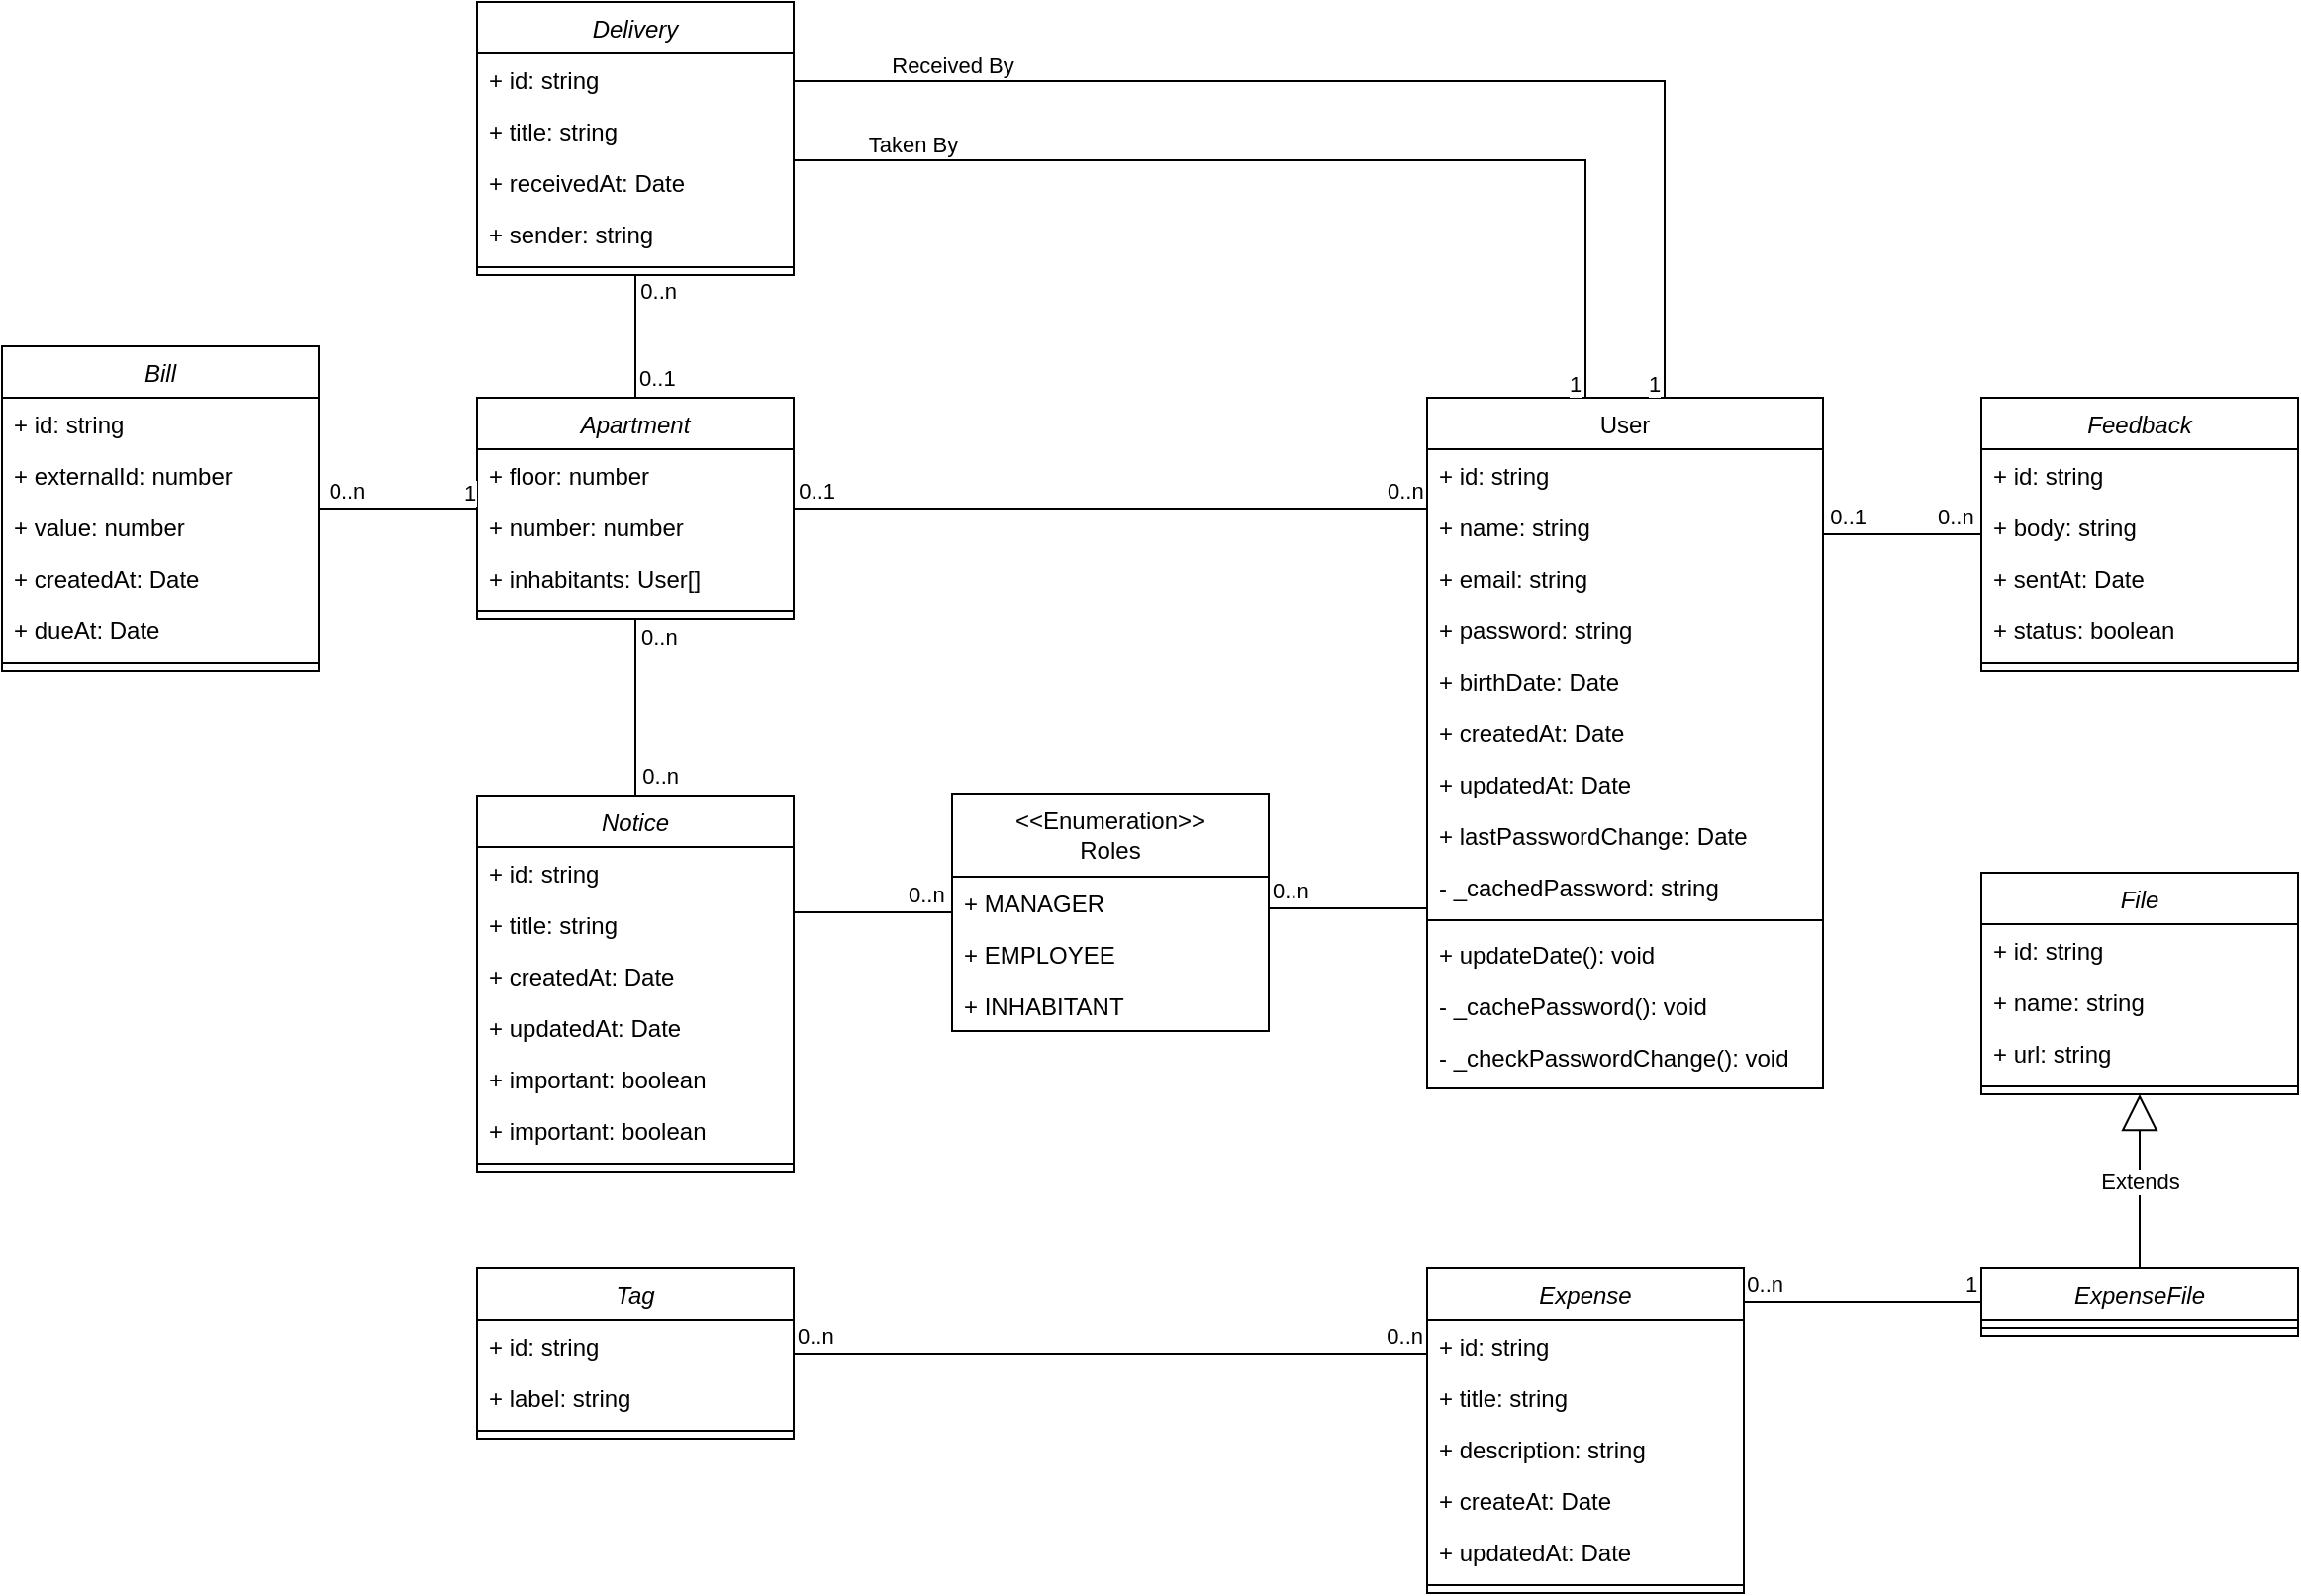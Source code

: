 <mxfile version="27.0.4">
  <diagram id="C5RBs43oDa-KdzZeNtuy" name="Page-1">
    <mxGraphModel dx="1727" dy="353" grid="1" gridSize="10" guides="1" tooltips="1" connect="1" arrows="1" fold="1" page="1" pageScale="1" pageWidth="1000" pageHeight="880" math="0" shadow="0">
      <root>
        <mxCell id="WIyWlLk6GJQsqaUBKTNV-0" />
        <mxCell id="WIyWlLk6GJQsqaUBKTNV-1" parent="WIyWlLk6GJQsqaUBKTNV-0" />
        <mxCell id="zkfFHV4jXpPFQw0GAbJ--0" value="Apartment" style="swimlane;fontStyle=2;align=center;verticalAlign=top;childLayout=stackLayout;horizontal=1;startSize=26;horizontalStack=0;resizeParent=1;resizeLast=0;collapsible=1;marginBottom=0;rounded=0;shadow=0;strokeWidth=1;" parent="WIyWlLk6GJQsqaUBKTNV-1" vertex="1">
          <mxGeometry x="40" y="240" width="160" height="112" as="geometry">
            <mxRectangle x="230" y="140" width="160" height="26" as="alternateBounds" />
          </mxGeometry>
        </mxCell>
        <mxCell id="zkfFHV4jXpPFQw0GAbJ--1" value="+ floor: number" style="text;align=left;verticalAlign=top;spacingLeft=4;spacingRight=4;overflow=hidden;rotatable=0;points=[[0,0.5],[1,0.5]];portConstraint=eastwest;" parent="zkfFHV4jXpPFQw0GAbJ--0" vertex="1">
          <mxGeometry y="26" width="160" height="26" as="geometry" />
        </mxCell>
        <mxCell id="zkfFHV4jXpPFQw0GAbJ--2" value="+ number: number" style="text;align=left;verticalAlign=top;spacingLeft=4;spacingRight=4;overflow=hidden;rotatable=0;points=[[0,0.5],[1,0.5]];portConstraint=eastwest;rounded=0;shadow=0;html=0;" parent="zkfFHV4jXpPFQw0GAbJ--0" vertex="1">
          <mxGeometry y="52" width="160" height="26" as="geometry" />
        </mxCell>
        <mxCell id="zkfFHV4jXpPFQw0GAbJ--3" value="+ inhabitants: User[]" style="text;align=left;verticalAlign=top;spacingLeft=4;spacingRight=4;overflow=hidden;rotatable=0;points=[[0,0.5],[1,0.5]];portConstraint=eastwest;rounded=0;shadow=0;html=0;" parent="zkfFHV4jXpPFQw0GAbJ--0" vertex="1">
          <mxGeometry y="78" width="160" height="26" as="geometry" />
        </mxCell>
        <mxCell id="zkfFHV4jXpPFQw0GAbJ--4" value="" style="line;html=1;strokeWidth=1;align=left;verticalAlign=middle;spacingTop=-1;spacingLeft=3;spacingRight=3;rotatable=0;labelPosition=right;points=[];portConstraint=eastwest;" parent="zkfFHV4jXpPFQw0GAbJ--0" vertex="1">
          <mxGeometry y="104" width="160" height="8" as="geometry" />
        </mxCell>
        <mxCell id="zkfFHV4jXpPFQw0GAbJ--17" value="User" style="swimlane;fontStyle=0;align=center;verticalAlign=top;childLayout=stackLayout;horizontal=1;startSize=26;horizontalStack=0;resizeParent=1;resizeLast=0;collapsible=1;marginBottom=0;rounded=0;shadow=0;strokeWidth=1;" parent="WIyWlLk6GJQsqaUBKTNV-1" vertex="1">
          <mxGeometry x="520.0" y="240" width="200" height="349" as="geometry">
            <mxRectangle x="550" y="140" width="160" height="26" as="alternateBounds" />
          </mxGeometry>
        </mxCell>
        <mxCell id="zkfFHV4jXpPFQw0GAbJ--18" value="+ id: string" style="text;align=left;verticalAlign=top;spacingLeft=4;spacingRight=4;overflow=hidden;rotatable=0;points=[[0,0.5],[1,0.5]];portConstraint=eastwest;" parent="zkfFHV4jXpPFQw0GAbJ--17" vertex="1">
          <mxGeometry y="26" width="200" height="26" as="geometry" />
        </mxCell>
        <mxCell id="zkfFHV4jXpPFQw0GAbJ--19" value="+ name: string" style="text;align=left;verticalAlign=top;spacingLeft=4;spacingRight=4;overflow=hidden;rotatable=0;points=[[0,0.5],[1,0.5]];portConstraint=eastwest;rounded=0;shadow=0;html=0;" parent="zkfFHV4jXpPFQw0GAbJ--17" vertex="1">
          <mxGeometry y="52" width="200" height="26" as="geometry" />
        </mxCell>
        <mxCell id="zkfFHV4jXpPFQw0GAbJ--20" value="+ email: string" style="text;align=left;verticalAlign=top;spacingLeft=4;spacingRight=4;overflow=hidden;rotatable=0;points=[[0,0.5],[1,0.5]];portConstraint=eastwest;rounded=0;shadow=0;html=0;" parent="zkfFHV4jXpPFQw0GAbJ--17" vertex="1">
          <mxGeometry y="78" width="200" height="26" as="geometry" />
        </mxCell>
        <mxCell id="zkfFHV4jXpPFQw0GAbJ--21" value="+ password: string" style="text;align=left;verticalAlign=top;spacingLeft=4;spacingRight=4;overflow=hidden;rotatable=0;points=[[0,0.5],[1,0.5]];portConstraint=eastwest;rounded=0;shadow=0;html=0;" parent="zkfFHV4jXpPFQw0GAbJ--17" vertex="1">
          <mxGeometry y="104" width="200" height="26" as="geometry" />
        </mxCell>
        <mxCell id="zkfFHV4jXpPFQw0GAbJ--22" value="+ birthDate: Date" style="text;align=left;verticalAlign=top;spacingLeft=4;spacingRight=4;overflow=hidden;rotatable=0;points=[[0,0.5],[1,0.5]];portConstraint=eastwest;rounded=0;shadow=0;html=0;" parent="zkfFHV4jXpPFQw0GAbJ--17" vertex="1">
          <mxGeometry y="130" width="200" height="26" as="geometry" />
        </mxCell>
        <mxCell id="NhLaSHW-yLQ5-v5iKm1i-5" value="+ createdAt: Date" style="text;align=left;verticalAlign=top;spacingLeft=4;spacingRight=4;overflow=hidden;rotatable=0;points=[[0,0.5],[1,0.5]];portConstraint=eastwest;" parent="zkfFHV4jXpPFQw0GAbJ--17" vertex="1">
          <mxGeometry y="156" width="200" height="26" as="geometry" />
        </mxCell>
        <mxCell id="NhLaSHW-yLQ5-v5iKm1i-6" value="+ updatedAt: Date" style="text;align=left;verticalAlign=top;spacingLeft=4;spacingRight=4;overflow=hidden;rotatable=0;points=[[0,0.5],[1,0.5]];portConstraint=eastwest;" parent="zkfFHV4jXpPFQw0GAbJ--17" vertex="1">
          <mxGeometry y="182" width="200" height="26" as="geometry" />
        </mxCell>
        <mxCell id="NhLaSHW-yLQ5-v5iKm1i-7" value="+ lastPasswordChange: Date" style="text;align=left;verticalAlign=top;spacingLeft=4;spacingRight=4;overflow=hidden;rotatable=0;points=[[0,0.5],[1,0.5]];portConstraint=eastwest;" parent="zkfFHV4jXpPFQw0GAbJ--17" vertex="1">
          <mxGeometry y="208" width="200" height="26" as="geometry" />
        </mxCell>
        <mxCell id="NhLaSHW-yLQ5-v5iKm1i-9" value="- _cachedPassword: string" style="text;align=left;verticalAlign=top;spacingLeft=4;spacingRight=4;overflow=hidden;rotatable=0;points=[[0,0.5],[1,0.5]];portConstraint=eastwest;" parent="zkfFHV4jXpPFQw0GAbJ--17" vertex="1">
          <mxGeometry y="234" width="200" height="26" as="geometry" />
        </mxCell>
        <mxCell id="zkfFHV4jXpPFQw0GAbJ--23" value="" style="line;html=1;strokeWidth=1;align=left;verticalAlign=middle;spacingTop=-1;spacingLeft=3;spacingRight=3;rotatable=0;labelPosition=right;points=[];portConstraint=eastwest;" parent="zkfFHV4jXpPFQw0GAbJ--17" vertex="1">
          <mxGeometry y="260" width="200" height="8" as="geometry" />
        </mxCell>
        <mxCell id="NhLaSHW-yLQ5-v5iKm1i-8" value="+ updateDate(): void" style="text;align=left;verticalAlign=top;spacingLeft=4;spacingRight=4;overflow=hidden;rotatable=0;points=[[0,0.5],[1,0.5]];portConstraint=eastwest;" parent="zkfFHV4jXpPFQw0GAbJ--17" vertex="1">
          <mxGeometry y="268" width="200" height="26" as="geometry" />
        </mxCell>
        <mxCell id="NhLaSHW-yLQ5-v5iKm1i-10" value="- _cachePassword(): void" style="text;align=left;verticalAlign=top;spacingLeft=4;spacingRight=4;overflow=hidden;rotatable=0;points=[[0,0.5],[1,0.5]];portConstraint=eastwest;" parent="zkfFHV4jXpPFQw0GAbJ--17" vertex="1">
          <mxGeometry y="294" width="200" height="26" as="geometry" />
        </mxCell>
        <mxCell id="NhLaSHW-yLQ5-v5iKm1i-11" value="- _checkPasswordChange(): void" style="text;align=left;verticalAlign=top;spacingLeft=4;spacingRight=4;overflow=hidden;rotatable=0;points=[[0,0.5],[1,0.5]];portConstraint=eastwest;" parent="zkfFHV4jXpPFQw0GAbJ--17" vertex="1">
          <mxGeometry y="320" width="200" height="26" as="geometry" />
        </mxCell>
        <mxCell id="NhLaSHW-yLQ5-v5iKm1i-2" value="" style="endArrow=none;html=1;endSize=12;startArrow=none;startSize=14;startFill=0;edgeStyle=orthogonalEdgeStyle;rounded=0;" parent="WIyWlLk6GJQsqaUBKTNV-1" source="zkfFHV4jXpPFQw0GAbJ--0" target="zkfFHV4jXpPFQw0GAbJ--17" edge="1">
          <mxGeometry relative="1" as="geometry">
            <mxPoint x="360" y="550" as="sourcePoint" />
            <mxPoint x="520" y="550" as="targetPoint" />
            <Array as="points">
              <mxPoint x="260" y="296" />
              <mxPoint x="260" y="296" />
            </Array>
          </mxGeometry>
        </mxCell>
        <mxCell id="NhLaSHW-yLQ5-v5iKm1i-3" value="0..n" style="edgeLabel;resizable=0;html=1;align=left;verticalAlign=top;" parent="NhLaSHW-yLQ5-v5iKm1i-2" connectable="0" vertex="1">
          <mxGeometry x="-1" relative="1" as="geometry">
            <mxPoint x="298" y="-22" as="offset" />
          </mxGeometry>
        </mxCell>
        <mxCell id="NhLaSHW-yLQ5-v5iKm1i-4" value="0..1" style="edgeLabel;resizable=0;html=1;align=right;verticalAlign=top;" parent="NhLaSHW-yLQ5-v5iKm1i-2" connectable="0" vertex="1">
          <mxGeometry x="1" relative="1" as="geometry">
            <mxPoint x="-299" y="-22" as="offset" />
          </mxGeometry>
        </mxCell>
        <mxCell id="NhLaSHW-yLQ5-v5iKm1i-12" value="Expense" style="swimlane;fontStyle=2;align=center;verticalAlign=top;childLayout=stackLayout;horizontal=1;startSize=26;horizontalStack=0;resizeParent=1;resizeLast=0;collapsible=1;marginBottom=0;rounded=0;shadow=0;strokeWidth=1;" parent="WIyWlLk6GJQsqaUBKTNV-1" vertex="1">
          <mxGeometry x="520" y="680" width="160" height="164" as="geometry">
            <mxRectangle x="230" y="140" width="160" height="26" as="alternateBounds" />
          </mxGeometry>
        </mxCell>
        <mxCell id="NhLaSHW-yLQ5-v5iKm1i-13" value="+ id: string" style="text;align=left;verticalAlign=top;spacingLeft=4;spacingRight=4;overflow=hidden;rotatable=0;points=[[0,0.5],[1,0.5]];portConstraint=eastwest;" parent="NhLaSHW-yLQ5-v5iKm1i-12" vertex="1">
          <mxGeometry y="26" width="160" height="26" as="geometry" />
        </mxCell>
        <mxCell id="NhLaSHW-yLQ5-v5iKm1i-14" value="+ title: string" style="text;align=left;verticalAlign=top;spacingLeft=4;spacingRight=4;overflow=hidden;rotatable=0;points=[[0,0.5],[1,0.5]];portConstraint=eastwest;rounded=0;shadow=0;html=0;" parent="NhLaSHW-yLQ5-v5iKm1i-12" vertex="1">
          <mxGeometry y="52" width="160" height="26" as="geometry" />
        </mxCell>
        <mxCell id="NhLaSHW-yLQ5-v5iKm1i-15" value="+ description: string" style="text;align=left;verticalAlign=top;spacingLeft=4;spacingRight=4;overflow=hidden;rotatable=0;points=[[0,0.5],[1,0.5]];portConstraint=eastwest;rounded=0;shadow=0;html=0;" parent="NhLaSHW-yLQ5-v5iKm1i-12" vertex="1">
          <mxGeometry y="78" width="160" height="26" as="geometry" />
        </mxCell>
        <mxCell id="NhLaSHW-yLQ5-v5iKm1i-26" value="+ createAt: Date" style="text;align=left;verticalAlign=top;spacingLeft=4;spacingRight=4;overflow=hidden;rotatable=0;points=[[0,0.5],[1,0.5]];portConstraint=eastwest;rounded=0;shadow=0;html=0;" parent="NhLaSHW-yLQ5-v5iKm1i-12" vertex="1">
          <mxGeometry y="104" width="160" height="26" as="geometry" />
        </mxCell>
        <mxCell id="NhLaSHW-yLQ5-v5iKm1i-27" value="+ updatedAt: Date" style="text;align=left;verticalAlign=top;spacingLeft=4;spacingRight=4;overflow=hidden;rotatable=0;points=[[0,0.5],[1,0.5]];portConstraint=eastwest;rounded=0;shadow=0;html=0;" parent="NhLaSHW-yLQ5-v5iKm1i-12" vertex="1">
          <mxGeometry y="130" width="160" height="26" as="geometry" />
        </mxCell>
        <mxCell id="NhLaSHW-yLQ5-v5iKm1i-16" value="" style="line;html=1;strokeWidth=1;align=left;verticalAlign=middle;spacingTop=-1;spacingLeft=3;spacingRight=3;rotatable=0;labelPosition=right;points=[];portConstraint=eastwest;" parent="NhLaSHW-yLQ5-v5iKm1i-12" vertex="1">
          <mxGeometry y="156" width="160" height="8" as="geometry" />
        </mxCell>
        <mxCell id="NhLaSHW-yLQ5-v5iKm1i-18" value="Tag" style="swimlane;fontStyle=2;align=center;verticalAlign=top;childLayout=stackLayout;horizontal=1;startSize=26;horizontalStack=0;resizeParent=1;resizeLast=0;collapsible=1;marginBottom=0;rounded=0;shadow=0;strokeWidth=1;" parent="WIyWlLk6GJQsqaUBKTNV-1" vertex="1">
          <mxGeometry x="40" y="680" width="160" height="86" as="geometry">
            <mxRectangle x="230" y="140" width="160" height="26" as="alternateBounds" />
          </mxGeometry>
        </mxCell>
        <mxCell id="NhLaSHW-yLQ5-v5iKm1i-19" value="+ id: string" style="text;align=left;verticalAlign=top;spacingLeft=4;spacingRight=4;overflow=hidden;rotatable=0;points=[[0,0.5],[1,0.5]];portConstraint=eastwest;" parent="NhLaSHW-yLQ5-v5iKm1i-18" vertex="1">
          <mxGeometry y="26" width="160" height="26" as="geometry" />
        </mxCell>
        <mxCell id="NhLaSHW-yLQ5-v5iKm1i-20" value="+ label: string" style="text;align=left;verticalAlign=top;spacingLeft=4;spacingRight=4;overflow=hidden;rotatable=0;points=[[0,0.5],[1,0.5]];portConstraint=eastwest;rounded=0;shadow=0;html=0;" parent="NhLaSHW-yLQ5-v5iKm1i-18" vertex="1">
          <mxGeometry y="52" width="160" height="26" as="geometry" />
        </mxCell>
        <mxCell id="NhLaSHW-yLQ5-v5iKm1i-22" value="" style="line;html=1;strokeWidth=1;align=left;verticalAlign=middle;spacingTop=-1;spacingLeft=3;spacingRight=3;rotatable=0;labelPosition=right;points=[];portConstraint=eastwest;" parent="NhLaSHW-yLQ5-v5iKm1i-18" vertex="1">
          <mxGeometry y="78" width="160" height="8" as="geometry" />
        </mxCell>
        <mxCell id="NhLaSHW-yLQ5-v5iKm1i-23" value="" style="endArrow=none;html=1;endSize=12;startArrow=none;startSize=14;startFill=0;edgeStyle=orthogonalEdgeStyle;rounded=0;" parent="WIyWlLk6GJQsqaUBKTNV-1" source="NhLaSHW-yLQ5-v5iKm1i-18" target="NhLaSHW-yLQ5-v5iKm1i-12" edge="1">
          <mxGeometry relative="1" as="geometry">
            <mxPoint x="230" y="750" as="sourcePoint" />
            <mxPoint x="350" y="789" as="targetPoint" />
            <Array as="points">
              <mxPoint x="260" y="723" />
              <mxPoint x="260" y="723" />
            </Array>
          </mxGeometry>
        </mxCell>
        <mxCell id="NhLaSHW-yLQ5-v5iKm1i-24" value="0..n" style="edgeLabel;resizable=0;html=1;align=left;verticalAlign=top;" parent="NhLaSHW-yLQ5-v5iKm1i-23" connectable="0" vertex="1">
          <mxGeometry x="-1" relative="1" as="geometry">
            <mxPoint y="-22" as="offset" />
          </mxGeometry>
        </mxCell>
        <mxCell id="NhLaSHW-yLQ5-v5iKm1i-25" value="0..n" style="edgeLabel;resizable=0;html=1;align=right;verticalAlign=top;" parent="NhLaSHW-yLQ5-v5iKm1i-23" connectable="0" vertex="1">
          <mxGeometry x="1" relative="1" as="geometry">
            <mxPoint x="-2" y="-22" as="offset" />
          </mxGeometry>
        </mxCell>
        <mxCell id="NhLaSHW-yLQ5-v5iKm1i-28" value="ExpenseFile" style="swimlane;fontStyle=2;align=center;verticalAlign=top;childLayout=stackLayout;horizontal=1;startSize=26;horizontalStack=0;resizeParent=1;resizeLast=0;collapsible=1;marginBottom=0;rounded=0;shadow=0;strokeWidth=1;" parent="WIyWlLk6GJQsqaUBKTNV-1" vertex="1">
          <mxGeometry x="800.0" y="680" width="160" height="34" as="geometry">
            <mxRectangle x="230" y="140" width="160" height="26" as="alternateBounds" />
          </mxGeometry>
        </mxCell>
        <mxCell id="NhLaSHW-yLQ5-v5iKm1i-34" value="" style="line;html=1;strokeWidth=1;align=left;verticalAlign=middle;spacingTop=-1;spacingLeft=3;spacingRight=3;rotatable=0;labelPosition=right;points=[];portConstraint=eastwest;" parent="NhLaSHW-yLQ5-v5iKm1i-28" vertex="1">
          <mxGeometry y="26" width="160" height="8" as="geometry" />
        </mxCell>
        <mxCell id="NhLaSHW-yLQ5-v5iKm1i-35" value="File" style="swimlane;fontStyle=2;align=center;verticalAlign=top;childLayout=stackLayout;horizontal=1;startSize=26;horizontalStack=0;resizeParent=1;resizeLast=0;collapsible=1;marginBottom=0;rounded=0;shadow=0;strokeWidth=1;" parent="WIyWlLk6GJQsqaUBKTNV-1" vertex="1">
          <mxGeometry x="800" y="480" width="160" height="112" as="geometry">
            <mxRectangle x="230" y="140" width="160" height="26" as="alternateBounds" />
          </mxGeometry>
        </mxCell>
        <mxCell id="NhLaSHW-yLQ5-v5iKm1i-37" value="+ id: string&#xa;" style="text;align=left;verticalAlign=top;spacingLeft=4;spacingRight=4;overflow=hidden;rotatable=0;points=[[0,0.5],[1,0.5]];portConstraint=eastwest;rounded=0;shadow=0;html=0;" parent="NhLaSHW-yLQ5-v5iKm1i-35" vertex="1">
          <mxGeometry y="26" width="160" height="26" as="geometry" />
        </mxCell>
        <mxCell id="NhLaSHW-yLQ5-v5iKm1i-38" value="+ name: string" style="text;align=left;verticalAlign=top;spacingLeft=4;spacingRight=4;overflow=hidden;rotatable=0;points=[[0,0.5],[1,0.5]];portConstraint=eastwest;rounded=0;shadow=0;html=0;" parent="NhLaSHW-yLQ5-v5iKm1i-35" vertex="1">
          <mxGeometry y="52" width="160" height="26" as="geometry" />
        </mxCell>
        <mxCell id="NhLaSHW-yLQ5-v5iKm1i-39" value="+ url: string" style="text;align=left;verticalAlign=top;spacingLeft=4;spacingRight=4;overflow=hidden;rotatable=0;points=[[0,0.5],[1,0.5]];portConstraint=eastwest;rounded=0;shadow=0;html=0;" parent="NhLaSHW-yLQ5-v5iKm1i-35" vertex="1">
          <mxGeometry y="78" width="160" height="26" as="geometry" />
        </mxCell>
        <mxCell id="NhLaSHW-yLQ5-v5iKm1i-36" value="" style="line;html=1;strokeWidth=1;align=left;verticalAlign=middle;spacingTop=-1;spacingLeft=3;spacingRight=3;rotatable=0;labelPosition=right;points=[];portConstraint=eastwest;" parent="NhLaSHW-yLQ5-v5iKm1i-35" vertex="1">
          <mxGeometry y="104" width="160" height="8" as="geometry" />
        </mxCell>
        <mxCell id="NhLaSHW-yLQ5-v5iKm1i-45" value="Extends" style="endArrow=block;endSize=16;endFill=0;html=1;rounded=0;" parent="WIyWlLk6GJQsqaUBKTNV-1" source="NhLaSHW-yLQ5-v5iKm1i-28" target="NhLaSHW-yLQ5-v5iKm1i-35" edge="1">
          <mxGeometry width="160" relative="1" as="geometry">
            <mxPoint x="922.18" y="690.5" as="sourcePoint" />
            <mxPoint x="1002.18" y="703.5" as="targetPoint" />
          </mxGeometry>
        </mxCell>
        <mxCell id="NhLaSHW-yLQ5-v5iKm1i-46" value="" style="endArrow=none;html=1;endSize=12;startArrow=none;startSize=14;startFill=0;edgeStyle=orthogonalEdgeStyle;rounded=0;" parent="WIyWlLk6GJQsqaUBKTNV-1" source="NhLaSHW-yLQ5-v5iKm1i-12" target="NhLaSHW-yLQ5-v5iKm1i-28" edge="1">
          <mxGeometry relative="1" as="geometry">
            <mxPoint x="832.18" y="900" as="sourcePoint" />
            <mxPoint x="932.18" y="900" as="targetPoint" />
            <Array as="points">
              <mxPoint x="710" y="697" />
              <mxPoint x="710" y="697" />
            </Array>
          </mxGeometry>
        </mxCell>
        <mxCell id="NhLaSHW-yLQ5-v5iKm1i-47" value="1" style="edgeLabel;resizable=0;html=1;align=left;verticalAlign=top;" parent="NhLaSHW-yLQ5-v5iKm1i-46" connectable="0" vertex="1">
          <mxGeometry x="-1" relative="1" as="geometry">
            <mxPoint x="110" y="-22" as="offset" />
          </mxGeometry>
        </mxCell>
        <mxCell id="NhLaSHW-yLQ5-v5iKm1i-48" value="0..n" style="edgeLabel;resizable=0;html=1;align=right;verticalAlign=top;" parent="NhLaSHW-yLQ5-v5iKm1i-46" connectable="0" vertex="1">
          <mxGeometry x="1" relative="1" as="geometry">
            <mxPoint x="-100" y="-22" as="offset" />
          </mxGeometry>
        </mxCell>
        <mxCell id="NhLaSHW-yLQ5-v5iKm1i-50" value="Feedback" style="swimlane;fontStyle=2;align=center;verticalAlign=top;childLayout=stackLayout;horizontal=1;startSize=26;horizontalStack=0;resizeParent=1;resizeLast=0;collapsible=1;marginBottom=0;rounded=0;shadow=0;strokeWidth=1;" parent="WIyWlLk6GJQsqaUBKTNV-1" vertex="1">
          <mxGeometry x="800.0" y="240" width="160" height="138" as="geometry">
            <mxRectangle x="230" y="140" width="160" height="26" as="alternateBounds" />
          </mxGeometry>
        </mxCell>
        <mxCell id="NhLaSHW-yLQ5-v5iKm1i-51" value="+ id: string" style="text;align=left;verticalAlign=top;spacingLeft=4;spacingRight=4;overflow=hidden;rotatable=0;points=[[0,0.5],[1,0.5]];portConstraint=eastwest;" parent="NhLaSHW-yLQ5-v5iKm1i-50" vertex="1">
          <mxGeometry y="26" width="160" height="26" as="geometry" />
        </mxCell>
        <mxCell id="NhLaSHW-yLQ5-v5iKm1i-52" value="+ body: string" style="text;align=left;verticalAlign=top;spacingLeft=4;spacingRight=4;overflow=hidden;rotatable=0;points=[[0,0.5],[1,0.5]];portConstraint=eastwest;rounded=0;shadow=0;html=0;" parent="NhLaSHW-yLQ5-v5iKm1i-50" vertex="1">
          <mxGeometry y="52" width="160" height="26" as="geometry" />
        </mxCell>
        <mxCell id="NhLaSHW-yLQ5-v5iKm1i-53" value="+ sentAt: Date" style="text;align=left;verticalAlign=top;spacingLeft=4;spacingRight=4;overflow=hidden;rotatable=0;points=[[0,0.5],[1,0.5]];portConstraint=eastwest;rounded=0;shadow=0;html=0;" parent="NhLaSHW-yLQ5-v5iKm1i-50" vertex="1">
          <mxGeometry y="78" width="160" height="26" as="geometry" />
        </mxCell>
        <mxCell id="NhLaSHW-yLQ5-v5iKm1i-55" value="+ status: boolean" style="text;align=left;verticalAlign=top;spacingLeft=4;spacingRight=4;overflow=hidden;rotatable=0;points=[[0,0.5],[1,0.5]];portConstraint=eastwest;rounded=0;shadow=0;html=0;" parent="NhLaSHW-yLQ5-v5iKm1i-50" vertex="1">
          <mxGeometry y="104" width="160" height="26" as="geometry" />
        </mxCell>
        <mxCell id="NhLaSHW-yLQ5-v5iKm1i-54" value="" style="line;html=1;strokeWidth=1;align=left;verticalAlign=middle;spacingTop=-1;spacingLeft=3;spacingRight=3;rotatable=0;labelPosition=right;points=[];portConstraint=eastwest;" parent="NhLaSHW-yLQ5-v5iKm1i-50" vertex="1">
          <mxGeometry y="130" width="160" height="8" as="geometry" />
        </mxCell>
        <mxCell id="NhLaSHW-yLQ5-v5iKm1i-56" value="" style="endArrow=none;html=1;endSize=12;startArrow=none;startSize=14;startFill=0;edgeStyle=orthogonalEdgeStyle;rounded=0;" parent="WIyWlLk6GJQsqaUBKTNV-1" source="zkfFHV4jXpPFQw0GAbJ--17" target="NhLaSHW-yLQ5-v5iKm1i-50" edge="1">
          <mxGeometry relative="1" as="geometry">
            <mxPoint x="972.18" y="500" as="sourcePoint" />
            <mxPoint x="1092.18" y="500" as="targetPoint" />
            <Array as="points">
              <mxPoint x="732.18" y="309" />
              <mxPoint x="732.18" y="309" />
            </Array>
          </mxGeometry>
        </mxCell>
        <mxCell id="NhLaSHW-yLQ5-v5iKm1i-57" value="0..n" style="edgeLabel;resizable=0;html=1;align=left;verticalAlign=top;" parent="NhLaSHW-yLQ5-v5iKm1i-56" connectable="0" vertex="1">
          <mxGeometry x="-1" relative="1" as="geometry">
            <mxPoint x="56" y="-22" as="offset" />
          </mxGeometry>
        </mxCell>
        <mxCell id="NhLaSHW-yLQ5-v5iKm1i-58" value="0..1" style="edgeLabel;resizable=0;html=1;align=right;verticalAlign=top;" parent="NhLaSHW-yLQ5-v5iKm1i-56" connectable="0" vertex="1">
          <mxGeometry x="1" relative="1" as="geometry">
            <mxPoint x="-58" y="-22" as="offset" />
          </mxGeometry>
        </mxCell>
        <mxCell id="NhLaSHW-yLQ5-v5iKm1i-59" value="Notice" style="swimlane;fontStyle=2;align=center;verticalAlign=top;childLayout=stackLayout;horizontal=1;startSize=26;horizontalStack=0;resizeParent=1;resizeLast=0;collapsible=1;marginBottom=0;rounded=0;shadow=0;strokeWidth=1;" parent="WIyWlLk6GJQsqaUBKTNV-1" vertex="1">
          <mxGeometry x="40" y="441" width="160" height="190" as="geometry">
            <mxRectangle x="230" y="140" width="160" height="26" as="alternateBounds" />
          </mxGeometry>
        </mxCell>
        <mxCell id="NhLaSHW-yLQ5-v5iKm1i-60" value="+ id: string" style="text;align=left;verticalAlign=top;spacingLeft=4;spacingRight=4;overflow=hidden;rotatable=0;points=[[0,0.5],[1,0.5]];portConstraint=eastwest;rounded=0;shadow=0;html=0;" parent="NhLaSHW-yLQ5-v5iKm1i-59" vertex="1">
          <mxGeometry y="26" width="160" height="26" as="geometry" />
        </mxCell>
        <mxCell id="NhLaSHW-yLQ5-v5iKm1i-61" value="+ title: string" style="text;align=left;verticalAlign=top;spacingLeft=4;spacingRight=4;overflow=hidden;rotatable=0;points=[[0,0.5],[1,0.5]];portConstraint=eastwest;rounded=0;shadow=0;html=0;" parent="NhLaSHW-yLQ5-v5iKm1i-59" vertex="1">
          <mxGeometry y="52" width="160" height="26" as="geometry" />
        </mxCell>
        <mxCell id="NhLaSHW-yLQ5-v5iKm1i-62" value="+ createdAt: Date" style="text;align=left;verticalAlign=top;spacingLeft=4;spacingRight=4;overflow=hidden;rotatable=0;points=[[0,0.5],[1,0.5]];portConstraint=eastwest;rounded=0;shadow=0;html=0;" parent="NhLaSHW-yLQ5-v5iKm1i-59" vertex="1">
          <mxGeometry y="78" width="160" height="26" as="geometry" />
        </mxCell>
        <mxCell id="NhLaSHW-yLQ5-v5iKm1i-72" value="+ updatedAt: Date" style="text;align=left;verticalAlign=top;spacingLeft=4;spacingRight=4;overflow=hidden;rotatable=0;points=[[0,0.5],[1,0.5]];portConstraint=eastwest;rounded=0;shadow=0;html=0;" parent="NhLaSHW-yLQ5-v5iKm1i-59" vertex="1">
          <mxGeometry y="104" width="160" height="26" as="geometry" />
        </mxCell>
        <mxCell id="NhLaSHW-yLQ5-v5iKm1i-73" value="+ important: boolean" style="text;align=left;verticalAlign=top;spacingLeft=4;spacingRight=4;overflow=hidden;rotatable=0;points=[[0,0.5],[1,0.5]];portConstraint=eastwest;rounded=0;shadow=0;html=0;" parent="NhLaSHW-yLQ5-v5iKm1i-59" vertex="1">
          <mxGeometry y="130" width="160" height="26" as="geometry" />
        </mxCell>
        <mxCell id="NhLaSHW-yLQ5-v5iKm1i-84" value="+ important: boolean" style="text;align=left;verticalAlign=top;spacingLeft=4;spacingRight=4;overflow=hidden;rotatable=0;points=[[0,0.5],[1,0.5]];portConstraint=eastwest;rounded=0;shadow=0;html=0;" parent="NhLaSHW-yLQ5-v5iKm1i-59" vertex="1">
          <mxGeometry y="156" width="160" height="26" as="geometry" />
        </mxCell>
        <mxCell id="NhLaSHW-yLQ5-v5iKm1i-63" value="" style="line;html=1;strokeWidth=1;align=left;verticalAlign=middle;spacingTop=-1;spacingLeft=3;spacingRight=3;rotatable=0;labelPosition=right;points=[];portConstraint=eastwest;" parent="NhLaSHW-yLQ5-v5iKm1i-59" vertex="1">
          <mxGeometry y="182" width="160" height="8" as="geometry" />
        </mxCell>
        <mxCell id="NhLaSHW-yLQ5-v5iKm1i-74" value="" style="endArrow=none;html=1;endSize=12;startArrow=none;startSize=14;startFill=0;edgeStyle=orthogonalEdgeStyle;rounded=0;" parent="WIyWlLk6GJQsqaUBKTNV-1" source="zkfFHV4jXpPFQw0GAbJ--0" target="NhLaSHW-yLQ5-v5iKm1i-59" edge="1">
          <mxGeometry relative="1" as="geometry">
            <mxPoint x="140" y="410" as="sourcePoint" />
            <mxPoint x="220" y="541" as="targetPoint" />
          </mxGeometry>
        </mxCell>
        <mxCell id="NhLaSHW-yLQ5-v5iKm1i-75" value="0..n" style="edgeLabel;resizable=0;html=1;align=left;verticalAlign=top;" parent="NhLaSHW-yLQ5-v5iKm1i-74" connectable="0" vertex="1">
          <mxGeometry x="-1" relative="1" as="geometry">
            <mxPoint x="1" y="-4" as="offset" />
          </mxGeometry>
        </mxCell>
        <mxCell id="NhLaSHW-yLQ5-v5iKm1i-76" value="0..n" style="edgeLabel;resizable=0;html=1;align=right;verticalAlign=top;" parent="NhLaSHW-yLQ5-v5iKm1i-74" connectable="0" vertex="1">
          <mxGeometry x="1" relative="1" as="geometry">
            <mxPoint x="22" y="-23" as="offset" />
          </mxGeometry>
        </mxCell>
        <mxCell id="NhLaSHW-yLQ5-v5iKm1i-77" value="&amp;lt;&amp;lt;Enumeration&amp;gt;&amp;gt;&lt;div&gt;Roles&lt;/div&gt;" style="swimlane;fontStyle=0;childLayout=stackLayout;horizontal=1;startSize=42;fillColor=none;horizontalStack=0;resizeParent=1;resizeParentMax=0;resizeLast=0;collapsible=1;marginBottom=0;whiteSpace=wrap;html=1;" parent="WIyWlLk6GJQsqaUBKTNV-1" vertex="1">
          <mxGeometry x="280" y="440" width="160" height="120" as="geometry" />
        </mxCell>
        <mxCell id="NhLaSHW-yLQ5-v5iKm1i-78" value="+ MANAGER" style="text;strokeColor=none;fillColor=none;align=left;verticalAlign=top;spacingLeft=4;spacingRight=4;overflow=hidden;rotatable=0;points=[[0,0.5],[1,0.5]];portConstraint=eastwest;whiteSpace=wrap;html=1;" parent="NhLaSHW-yLQ5-v5iKm1i-77" vertex="1">
          <mxGeometry y="42" width="160" height="26" as="geometry" />
        </mxCell>
        <mxCell id="NhLaSHW-yLQ5-v5iKm1i-79" value="+ EMPLOYEE" style="text;strokeColor=none;fillColor=none;align=left;verticalAlign=top;spacingLeft=4;spacingRight=4;overflow=hidden;rotatable=0;points=[[0,0.5],[1,0.5]];portConstraint=eastwest;whiteSpace=wrap;html=1;" parent="NhLaSHW-yLQ5-v5iKm1i-77" vertex="1">
          <mxGeometry y="68" width="160" height="26" as="geometry" />
        </mxCell>
        <mxCell id="NhLaSHW-yLQ5-v5iKm1i-80" value="+ INHABITANT" style="text;strokeColor=none;fillColor=none;align=left;verticalAlign=top;spacingLeft=4;spacingRight=4;overflow=hidden;rotatable=0;points=[[0,0.5],[1,0.5]];portConstraint=eastwest;whiteSpace=wrap;html=1;" parent="NhLaSHW-yLQ5-v5iKm1i-77" vertex="1">
          <mxGeometry y="94" width="160" height="26" as="geometry" />
        </mxCell>
        <mxCell id="NhLaSHW-yLQ5-v5iKm1i-86" value="" style="endArrow=none;html=1;endSize=12;startArrow=none;startSize=14;startFill=0;edgeStyle=orthogonalEdgeStyle;rounded=0;" parent="WIyWlLk6GJQsqaUBKTNV-1" source="zkfFHV4jXpPFQw0GAbJ--17" target="NhLaSHW-yLQ5-v5iKm1i-77" edge="1">
          <mxGeometry relative="1" as="geometry">
            <mxPoint x="680" y="500" as="sourcePoint" />
            <mxPoint x="732" y="319" as="targetPoint" />
            <Array as="points">
              <mxPoint x="490" y="498" />
              <mxPoint x="490" y="498" />
            </Array>
          </mxGeometry>
        </mxCell>
        <mxCell id="NhLaSHW-yLQ5-v5iKm1i-87" value="0..n" style="edgeLabel;resizable=0;html=1;align=left;verticalAlign=top;" parent="NhLaSHW-yLQ5-v5iKm1i-86" connectable="0" vertex="1">
          <mxGeometry x="-1" relative="1" as="geometry">
            <mxPoint x="-80" y="-22" as="offset" />
          </mxGeometry>
        </mxCell>
        <mxCell id="NhLaSHW-yLQ5-v5iKm1i-89" value="" style="endArrow=none;html=1;endSize=12;startArrow=none;startSize=14;startFill=0;edgeStyle=orthogonalEdgeStyle;rounded=0;" parent="WIyWlLk6GJQsqaUBKTNV-1" source="NhLaSHW-yLQ5-v5iKm1i-77" target="NhLaSHW-yLQ5-v5iKm1i-59" edge="1">
          <mxGeometry relative="1" as="geometry">
            <mxPoint x="342" y="590" as="sourcePoint" />
            <mxPoint x="260" y="590" as="targetPoint" />
            <Array as="points">
              <mxPoint x="260" y="500" />
              <mxPoint x="260" y="500" />
            </Array>
          </mxGeometry>
        </mxCell>
        <mxCell id="NhLaSHW-yLQ5-v5iKm1i-90" value="0..n" style="edgeLabel;resizable=0;html=1;align=left;verticalAlign=top;" parent="NhLaSHW-yLQ5-v5iKm1i-89" connectable="0" vertex="1">
          <mxGeometry x="-1" relative="1" as="geometry">
            <mxPoint x="-24" y="-22" as="offset" />
          </mxGeometry>
        </mxCell>
        <mxCell id="NhLaSHW-yLQ5-v5iKm1i-93" value="Delivery" style="swimlane;fontStyle=2;align=center;verticalAlign=top;childLayout=stackLayout;horizontal=1;startSize=26;horizontalStack=0;resizeParent=1;resizeLast=0;collapsible=1;marginBottom=0;rounded=0;shadow=0;strokeWidth=1;" parent="WIyWlLk6GJQsqaUBKTNV-1" vertex="1">
          <mxGeometry x="40" y="40" width="160" height="138" as="geometry">
            <mxRectangle x="230" y="140" width="160" height="26" as="alternateBounds" />
          </mxGeometry>
        </mxCell>
        <mxCell id="NhLaSHW-yLQ5-v5iKm1i-98" value="+ id: string" style="text;align=left;verticalAlign=top;spacingLeft=4;spacingRight=4;overflow=hidden;rotatable=0;points=[[0,0.5],[1,0.5]];portConstraint=eastwest;" parent="NhLaSHW-yLQ5-v5iKm1i-93" vertex="1">
          <mxGeometry y="26" width="160" height="26" as="geometry" />
        </mxCell>
        <mxCell id="NhLaSHW-yLQ5-v5iKm1i-94" value="+ title: string" style="text;align=left;verticalAlign=top;spacingLeft=4;spacingRight=4;overflow=hidden;rotatable=0;points=[[0,0.5],[1,0.5]];portConstraint=eastwest;" parent="NhLaSHW-yLQ5-v5iKm1i-93" vertex="1">
          <mxGeometry y="52" width="160" height="26" as="geometry" />
        </mxCell>
        <mxCell id="NhLaSHW-yLQ5-v5iKm1i-95" value="+ receivedAt: Date" style="text;align=left;verticalAlign=top;spacingLeft=4;spacingRight=4;overflow=hidden;rotatable=0;points=[[0,0.5],[1,0.5]];portConstraint=eastwest;rounded=0;shadow=0;html=0;" parent="NhLaSHW-yLQ5-v5iKm1i-93" vertex="1">
          <mxGeometry y="78" width="160" height="26" as="geometry" />
        </mxCell>
        <mxCell id="NhLaSHW-yLQ5-v5iKm1i-112" value="+ sender: string" style="text;align=left;verticalAlign=top;spacingLeft=4;spacingRight=4;overflow=hidden;rotatable=0;points=[[0,0.5],[1,0.5]];portConstraint=eastwest;rounded=0;shadow=0;html=0;" parent="NhLaSHW-yLQ5-v5iKm1i-93" vertex="1">
          <mxGeometry y="104" width="160" height="26" as="geometry" />
        </mxCell>
        <mxCell id="NhLaSHW-yLQ5-v5iKm1i-97" value="" style="line;html=1;strokeWidth=1;align=left;verticalAlign=middle;spacingTop=-1;spacingLeft=3;spacingRight=3;rotatable=0;labelPosition=right;points=[];portConstraint=eastwest;" parent="NhLaSHW-yLQ5-v5iKm1i-93" vertex="1">
          <mxGeometry y="130" width="160" height="8" as="geometry" />
        </mxCell>
        <mxCell id="NhLaSHW-yLQ5-v5iKm1i-100" value="" style="endArrow=none;html=1;endSize=12;startArrow=none;startSize=14;startFill=0;edgeStyle=orthogonalEdgeStyle;rounded=0;" parent="WIyWlLk6GJQsqaUBKTNV-1" source="NhLaSHW-yLQ5-v5iKm1i-93" target="zkfFHV4jXpPFQw0GAbJ--0" edge="1">
          <mxGeometry relative="1" as="geometry">
            <mxPoint x="160" y="190" as="sourcePoint" />
            <mxPoint x="480" y="190" as="targetPoint" />
            <Array as="points" />
          </mxGeometry>
        </mxCell>
        <mxCell id="NhLaSHW-yLQ5-v5iKm1i-101" value="0..1" style="edgeLabel;resizable=0;html=1;align=left;verticalAlign=top;" parent="NhLaSHW-yLQ5-v5iKm1i-100" connectable="0" vertex="1">
          <mxGeometry x="-1" relative="1" as="geometry">
            <mxPoint y="39" as="offset" />
          </mxGeometry>
        </mxCell>
        <mxCell id="NhLaSHW-yLQ5-v5iKm1i-102" value="0..n" style="edgeLabel;resizable=0;html=1;align=right;verticalAlign=top;" parent="NhLaSHW-yLQ5-v5iKm1i-100" connectable="0" vertex="1">
          <mxGeometry x="1" relative="1" as="geometry">
            <mxPoint x="21" y="-67" as="offset" />
          </mxGeometry>
        </mxCell>
        <mxCell id="NhLaSHW-yLQ5-v5iKm1i-104" value="" style="endArrow=none;html=1;endSize=12;startArrow=none;startSize=14;startFill=0;edgeStyle=orthogonalEdgeStyle;rounded=0;" parent="WIyWlLk6GJQsqaUBKTNV-1" source="NhLaSHW-yLQ5-v5iKm1i-93" target="zkfFHV4jXpPFQw0GAbJ--17" edge="1">
          <mxGeometry relative="1" as="geometry">
            <mxPoint x="620" y="50" as="sourcePoint" />
            <mxPoint x="550" y="170" as="targetPoint" />
            <Array as="points">
              <mxPoint x="640" y="80" />
            </Array>
          </mxGeometry>
        </mxCell>
        <mxCell id="NhLaSHW-yLQ5-v5iKm1i-105" value="1" style="edgeLabel;resizable=0;html=1;align=left;verticalAlign=top;" parent="NhLaSHW-yLQ5-v5iKm1i-104" connectable="0" vertex="1">
          <mxGeometry x="-1" relative="1" as="geometry">
            <mxPoint x="430" y="140" as="offset" />
          </mxGeometry>
        </mxCell>
        <mxCell id="NhLaSHW-yLQ5-v5iKm1i-107" value="Received By" style="edgeLabel;html=1;align=center;verticalAlign=middle;resizable=0;points=[];" parent="NhLaSHW-yLQ5-v5iKm1i-104" vertex="1" connectable="0">
          <mxGeometry x="-0.221" y="1" relative="1" as="geometry">
            <mxPoint x="-154" y="-7" as="offset" />
          </mxGeometry>
        </mxCell>
        <mxCell id="NhLaSHW-yLQ5-v5iKm1i-108" value="" style="endArrow=none;html=1;endSize=12;startArrow=none;startSize=14;startFill=0;edgeStyle=orthogonalEdgeStyle;rounded=0;" parent="WIyWlLk6GJQsqaUBKTNV-1" source="NhLaSHW-yLQ5-v5iKm1i-93" target="zkfFHV4jXpPFQw0GAbJ--17" edge="1">
          <mxGeometry relative="1" as="geometry">
            <mxPoint x="210" y="80" as="sourcePoint" />
            <mxPoint x="630" y="250" as="targetPoint" />
            <Array as="points">
              <mxPoint x="600" y="120" />
            </Array>
          </mxGeometry>
        </mxCell>
        <mxCell id="NhLaSHW-yLQ5-v5iKm1i-109" value="1" style="edgeLabel;resizable=0;html=1;align=left;verticalAlign=top;" parent="NhLaSHW-yLQ5-v5iKm1i-108" connectable="0" vertex="1">
          <mxGeometry x="-1" relative="1" as="geometry">
            <mxPoint x="390" y="100" as="offset" />
          </mxGeometry>
        </mxCell>
        <mxCell id="NhLaSHW-yLQ5-v5iKm1i-110" value="Taken By" style="edgeLabel;html=1;align=center;verticalAlign=middle;resizable=0;points=[];" parent="NhLaSHW-yLQ5-v5iKm1i-108" vertex="1" connectable="0">
          <mxGeometry x="-0.221" y="1" relative="1" as="geometry">
            <mxPoint x="-143" y="-7" as="offset" />
          </mxGeometry>
        </mxCell>
        <mxCell id="gRMWFo_nqaa_9tsS7UkF-6" style="edgeStyle=orthogonalEdgeStyle;rounded=0;orthogonalLoop=1;jettySize=auto;html=1;endArrow=none;startFill=0;" parent="WIyWlLk6GJQsqaUBKTNV-1" source="gRMWFo_nqaa_9tsS7UkF-0" target="zkfFHV4jXpPFQw0GAbJ--0" edge="1">
          <mxGeometry relative="1" as="geometry" />
        </mxCell>
        <mxCell id="gRMWFo_nqaa_9tsS7UkF-8" value="1" style="edgeLabel;html=1;align=center;verticalAlign=middle;resizable=0;points=[];" parent="gRMWFo_nqaa_9tsS7UkF-6" vertex="1" connectable="0">
          <mxGeometry x="0.862" y="-1" relative="1" as="geometry">
            <mxPoint x="1" y="-9" as="offset" />
          </mxGeometry>
        </mxCell>
        <mxCell id="gRMWFo_nqaa_9tsS7UkF-10" value="0..n" style="edgeLabel;html=1;align=center;verticalAlign=middle;resizable=0;points=[];" parent="gRMWFo_nqaa_9tsS7UkF-6" vertex="1" connectable="0">
          <mxGeometry x="-0.814" relative="1" as="geometry">
            <mxPoint x="6" y="-9" as="offset" />
          </mxGeometry>
        </mxCell>
        <mxCell id="gRMWFo_nqaa_9tsS7UkF-0" value="Bill" style="swimlane;fontStyle=2;align=center;verticalAlign=top;childLayout=stackLayout;horizontal=1;startSize=26;horizontalStack=0;resizeParent=1;resizeLast=0;collapsible=1;marginBottom=0;rounded=0;shadow=0;strokeWidth=1;" parent="WIyWlLk6GJQsqaUBKTNV-1" vertex="1">
          <mxGeometry x="-200" y="214" width="160" height="164" as="geometry">
            <mxRectangle x="230" y="140" width="160" height="26" as="alternateBounds" />
          </mxGeometry>
        </mxCell>
        <mxCell id="gRMWFo_nqaa_9tsS7UkF-1" value="+ id: string" style="text;align=left;verticalAlign=top;spacingLeft=4;spacingRight=4;overflow=hidden;rotatable=0;points=[[0,0.5],[1,0.5]];portConstraint=eastwest;" parent="gRMWFo_nqaa_9tsS7UkF-0" vertex="1">
          <mxGeometry y="26" width="160" height="26" as="geometry" />
        </mxCell>
        <mxCell id="gRMWFo_nqaa_9tsS7UkF-2" value="+ externalId: number" style="text;align=left;verticalAlign=top;spacingLeft=4;spacingRight=4;overflow=hidden;rotatable=0;points=[[0,0.5],[1,0.5]];portConstraint=eastwest;rounded=0;shadow=0;html=0;" parent="gRMWFo_nqaa_9tsS7UkF-0" vertex="1">
          <mxGeometry y="52" width="160" height="26" as="geometry" />
        </mxCell>
        <mxCell id="gRMWFo_nqaa_9tsS7UkF-3" value="+ value: number" style="text;align=left;verticalAlign=top;spacingLeft=4;spacingRight=4;overflow=hidden;rotatable=0;points=[[0,0.5],[1,0.5]];portConstraint=eastwest;rounded=0;shadow=0;html=0;" parent="gRMWFo_nqaa_9tsS7UkF-0" vertex="1">
          <mxGeometry y="78" width="160" height="26" as="geometry" />
        </mxCell>
        <mxCell id="WoFlPCRMsIEM8RzlDcau-0" value="+ createdAt: Date" style="text;align=left;verticalAlign=top;spacingLeft=4;spacingRight=4;overflow=hidden;rotatable=0;points=[[0,0.5],[1,0.5]];portConstraint=eastwest;rounded=0;shadow=0;html=0;" vertex="1" parent="gRMWFo_nqaa_9tsS7UkF-0">
          <mxGeometry y="104" width="160" height="26" as="geometry" />
        </mxCell>
        <mxCell id="WoFlPCRMsIEM8RzlDcau-1" value="+ dueAt: Date" style="text;align=left;verticalAlign=top;spacingLeft=4;spacingRight=4;overflow=hidden;rotatable=0;points=[[0,0.5],[1,0.5]];portConstraint=eastwest;rounded=0;shadow=0;html=0;" vertex="1" parent="gRMWFo_nqaa_9tsS7UkF-0">
          <mxGeometry y="130" width="160" height="26" as="geometry" />
        </mxCell>
        <mxCell id="gRMWFo_nqaa_9tsS7UkF-5" value="" style="line;html=1;strokeWidth=1;align=left;verticalAlign=middle;spacingTop=-1;spacingLeft=3;spacingRight=3;rotatable=0;labelPosition=right;points=[];portConstraint=eastwest;" parent="gRMWFo_nqaa_9tsS7UkF-0" vertex="1">
          <mxGeometry y="156" width="160" height="8" as="geometry" />
        </mxCell>
      </root>
    </mxGraphModel>
  </diagram>
</mxfile>
